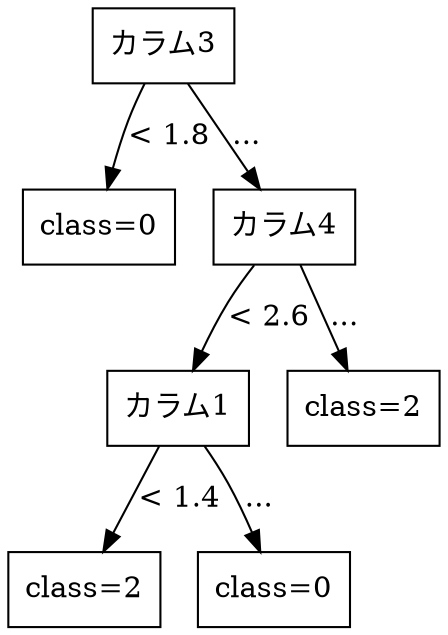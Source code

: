 digraph G {
node [shape=box];

0 [label="カラム3"];

1 [label="class=0"];
2 [label="カラム4"];

0 -> 1 [label="< 1.8"];
0 -> 2 [label="..."];

3 [label="カラム1"];
6 [label="class=2"];

2 -> 3 [label="< 2.6"];
2 -> 6 [label="..."];

4 [label="class=2"];
5 [label="class=0"];

3 -> 4 [label="< 1.4"];
3 -> 5 [label="..."];

}